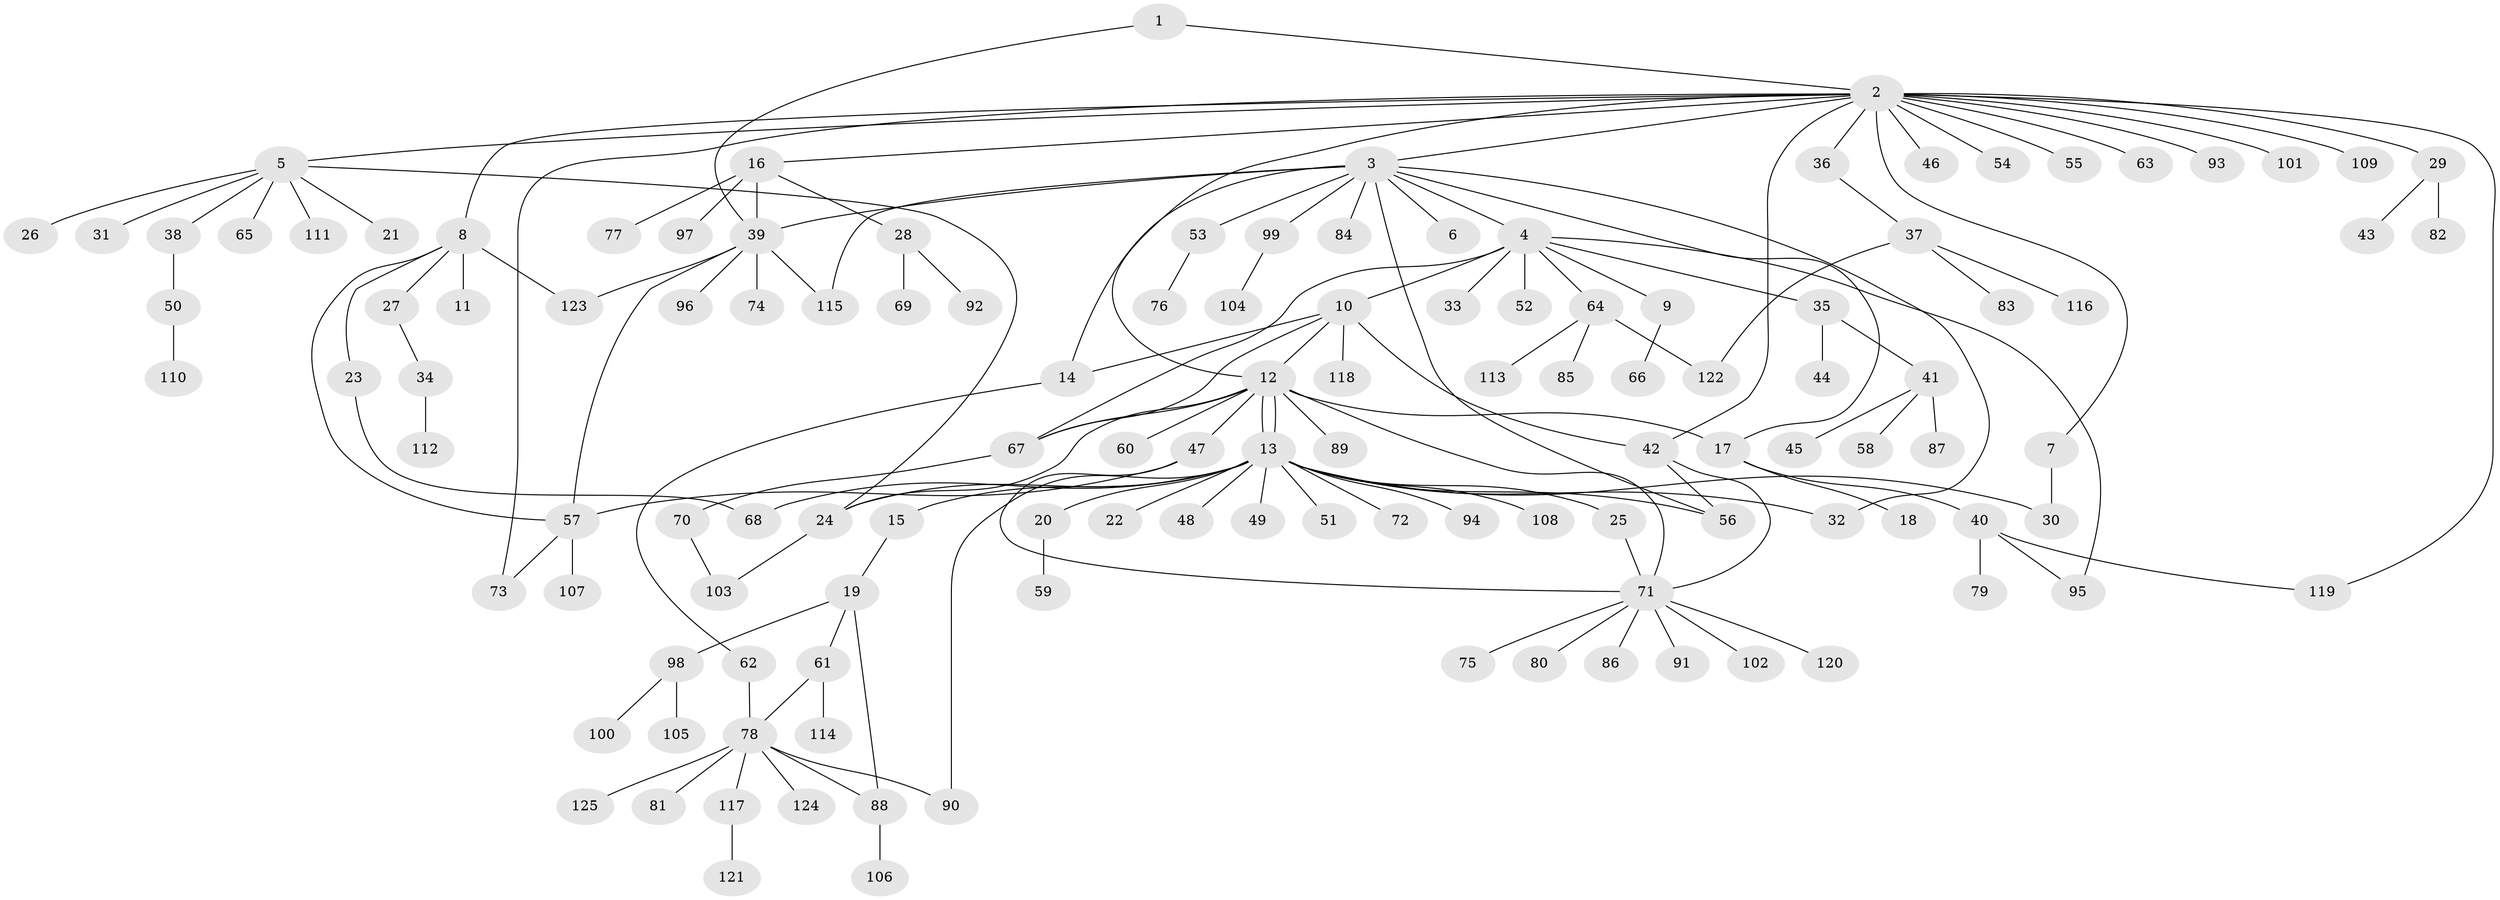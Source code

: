 // coarse degree distribution, {2: 0.18947368421052632, 19: 0.010526315789473684, 11: 0.010526315789473684, 10: 0.031578947368421054, 1: 0.5578947368421052, 5: 0.021052631578947368, 7: 0.010526315789473684, 17: 0.010526315789473684, 4: 0.06315789473684211, 3: 0.06315789473684211, 6: 0.010526315789473684, 9: 0.010526315789473684, 8: 0.010526315789473684}
// Generated by graph-tools (version 1.1) at 2025/51/02/27/25 19:51:59]
// undirected, 125 vertices, 155 edges
graph export_dot {
graph [start="1"]
  node [color=gray90,style=filled];
  1;
  2;
  3;
  4;
  5;
  6;
  7;
  8;
  9;
  10;
  11;
  12;
  13;
  14;
  15;
  16;
  17;
  18;
  19;
  20;
  21;
  22;
  23;
  24;
  25;
  26;
  27;
  28;
  29;
  30;
  31;
  32;
  33;
  34;
  35;
  36;
  37;
  38;
  39;
  40;
  41;
  42;
  43;
  44;
  45;
  46;
  47;
  48;
  49;
  50;
  51;
  52;
  53;
  54;
  55;
  56;
  57;
  58;
  59;
  60;
  61;
  62;
  63;
  64;
  65;
  66;
  67;
  68;
  69;
  70;
  71;
  72;
  73;
  74;
  75;
  76;
  77;
  78;
  79;
  80;
  81;
  82;
  83;
  84;
  85;
  86;
  87;
  88;
  89;
  90;
  91;
  92;
  93;
  94;
  95;
  96;
  97;
  98;
  99;
  100;
  101;
  102;
  103;
  104;
  105;
  106;
  107;
  108;
  109;
  110;
  111;
  112;
  113;
  114;
  115;
  116;
  117;
  118;
  119;
  120;
  121;
  122;
  123;
  124;
  125;
  1 -- 2;
  1 -- 39;
  2 -- 3;
  2 -- 5;
  2 -- 7;
  2 -- 8;
  2 -- 12;
  2 -- 16;
  2 -- 29;
  2 -- 36;
  2 -- 42;
  2 -- 46;
  2 -- 54;
  2 -- 55;
  2 -- 63;
  2 -- 73;
  2 -- 93;
  2 -- 101;
  2 -- 109;
  2 -- 119;
  3 -- 4;
  3 -- 6;
  3 -- 14;
  3 -- 17;
  3 -- 32;
  3 -- 39;
  3 -- 53;
  3 -- 56;
  3 -- 84;
  3 -- 99;
  3 -- 115;
  4 -- 9;
  4 -- 10;
  4 -- 33;
  4 -- 35;
  4 -- 52;
  4 -- 64;
  4 -- 67;
  4 -- 95;
  5 -- 21;
  5 -- 24;
  5 -- 26;
  5 -- 31;
  5 -- 38;
  5 -- 65;
  5 -- 111;
  7 -- 30;
  8 -- 11;
  8 -- 23;
  8 -- 27;
  8 -- 57;
  8 -- 123;
  9 -- 66;
  10 -- 12;
  10 -- 14;
  10 -- 42;
  10 -- 67;
  10 -- 118;
  12 -- 13;
  12 -- 13;
  12 -- 17;
  12 -- 24;
  12 -- 47;
  12 -- 60;
  12 -- 67;
  12 -- 71;
  12 -- 89;
  13 -- 15;
  13 -- 20;
  13 -- 22;
  13 -- 24;
  13 -- 25;
  13 -- 30;
  13 -- 32;
  13 -- 48;
  13 -- 49;
  13 -- 51;
  13 -- 56;
  13 -- 68;
  13 -- 72;
  13 -- 90;
  13 -- 94;
  13 -- 108;
  14 -- 62;
  15 -- 19;
  16 -- 28;
  16 -- 39;
  16 -- 77;
  16 -- 97;
  17 -- 18;
  17 -- 40;
  19 -- 61;
  19 -- 88;
  19 -- 98;
  20 -- 59;
  23 -- 68;
  24 -- 103;
  25 -- 71;
  27 -- 34;
  28 -- 69;
  28 -- 92;
  29 -- 43;
  29 -- 82;
  34 -- 112;
  35 -- 41;
  35 -- 44;
  36 -- 37;
  37 -- 83;
  37 -- 116;
  37 -- 122;
  38 -- 50;
  39 -- 57;
  39 -- 74;
  39 -- 96;
  39 -- 115;
  39 -- 123;
  40 -- 79;
  40 -- 95;
  40 -- 119;
  41 -- 45;
  41 -- 58;
  41 -- 87;
  42 -- 56;
  42 -- 71;
  47 -- 57;
  47 -- 71;
  50 -- 110;
  53 -- 76;
  57 -- 73;
  57 -- 107;
  61 -- 78;
  61 -- 114;
  62 -- 78;
  64 -- 85;
  64 -- 113;
  64 -- 122;
  67 -- 70;
  70 -- 103;
  71 -- 75;
  71 -- 80;
  71 -- 86;
  71 -- 91;
  71 -- 102;
  71 -- 120;
  78 -- 81;
  78 -- 88;
  78 -- 90;
  78 -- 117;
  78 -- 124;
  78 -- 125;
  88 -- 106;
  98 -- 100;
  98 -- 105;
  99 -- 104;
  117 -- 121;
}
